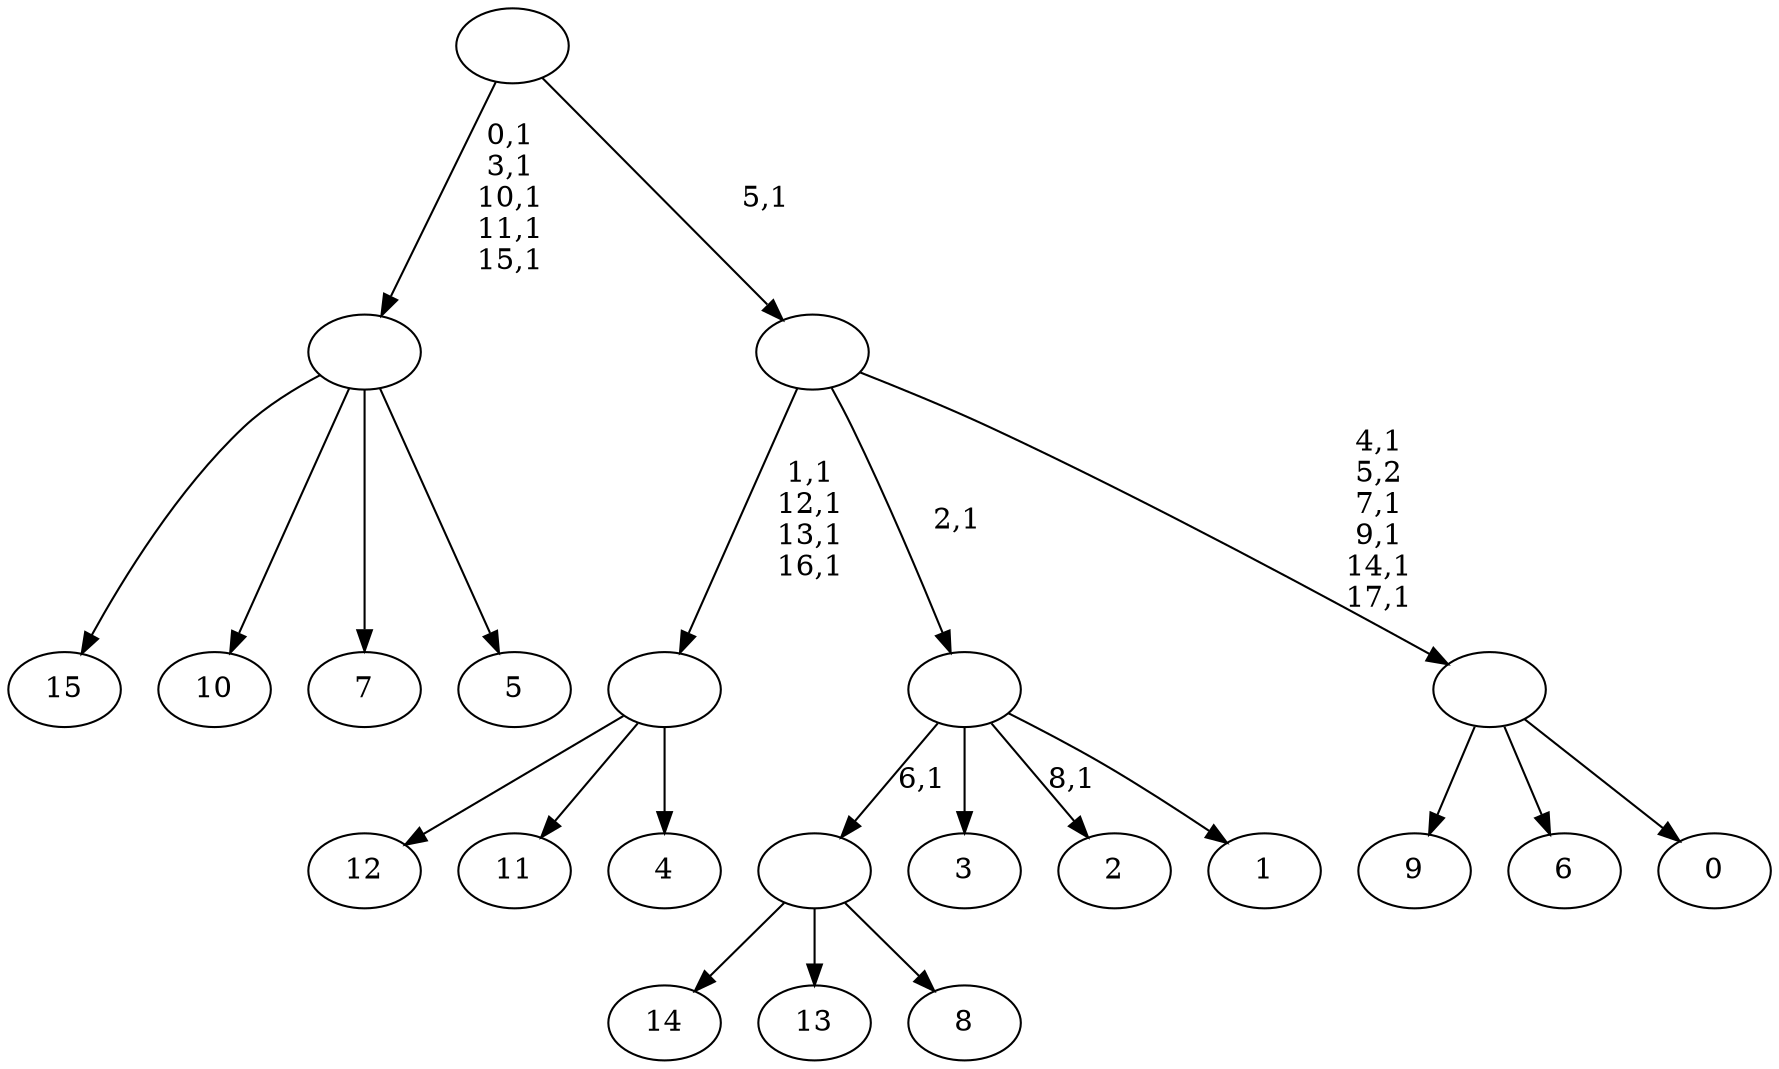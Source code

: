 digraph T {
	34 [label="15"]
	33 [label="14"]
	32 [label="13"]
	31 [label="12"]
	30 [label="11"]
	29 [label="10"]
	28 [label="9"]
	27 [label="8"]
	26 [label=""]
	25 [label="7"]
	24 [label="6"]
	23 [label="5"]
	22 [label=""]
	17 [label="4"]
	16 [label=""]
	12 [label="3"]
	11 [label="2"]
	9 [label="1"]
	8 [label=""]
	7 [label="0"]
	6 [label=""]
	1 [label=""]
	0 [label=""]
	26 -> 33 [label=""]
	26 -> 32 [label=""]
	26 -> 27 [label=""]
	22 -> 34 [label=""]
	22 -> 29 [label=""]
	22 -> 25 [label=""]
	22 -> 23 [label=""]
	16 -> 31 [label=""]
	16 -> 30 [label=""]
	16 -> 17 [label=""]
	8 -> 11 [label="8,1"]
	8 -> 26 [label="6,1"]
	8 -> 12 [label=""]
	8 -> 9 [label=""]
	6 -> 28 [label=""]
	6 -> 24 [label=""]
	6 -> 7 [label=""]
	1 -> 6 [label="4,1\n5,2\n7,1\n9,1\n14,1\n17,1"]
	1 -> 16 [label="1,1\n12,1\n13,1\n16,1"]
	1 -> 8 [label="2,1"]
	0 -> 22 [label="0,1\n3,1\n10,1\n11,1\n15,1"]
	0 -> 1 [label="5,1"]
}
